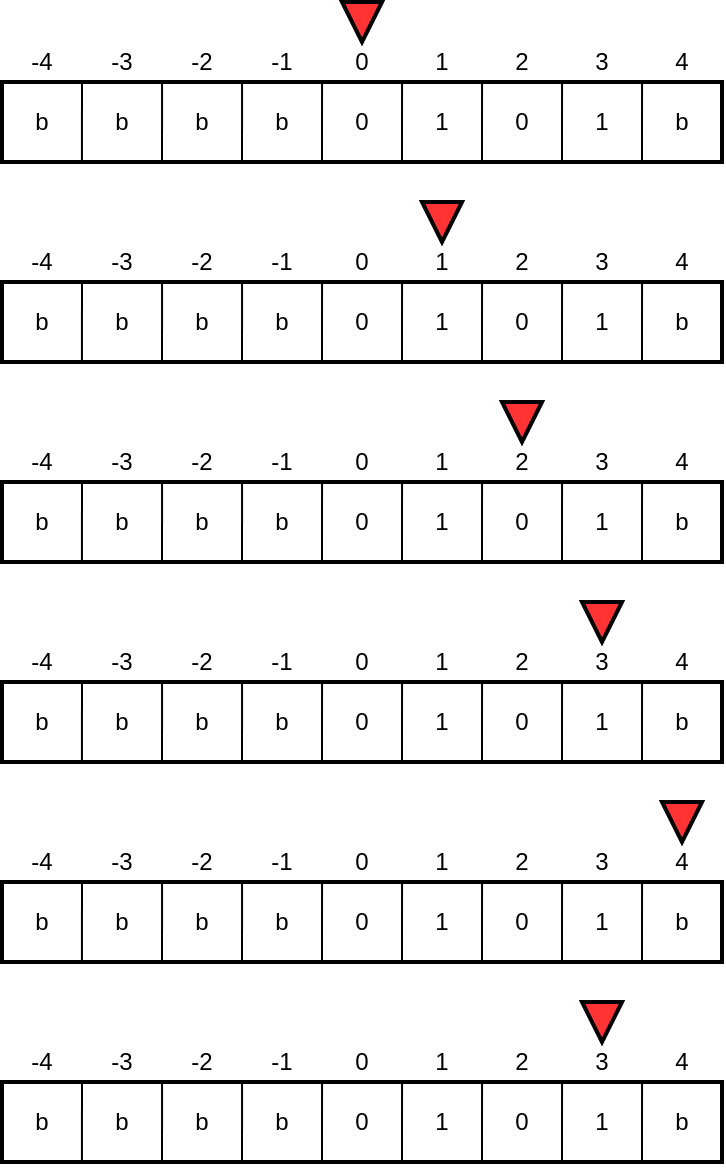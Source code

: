 <mxfile version="13.9.9" type="device"><diagram id="0_a1PcptejzcLHnTMhd3" name="Page-1"><mxGraphModel dx="763" dy="688" grid="1" gridSize="10" guides="1" tooltips="1" connect="1" arrows="1" fold="1" page="1" pageScale="1" pageWidth="2000" pageHeight="2000" math="0" shadow="0"><root><mxCell id="0"/><mxCell id="1" parent="0"/><mxCell id="qKKDzBN8SgNROnCCjUar-91" value="" style="group" vertex="1" connectable="0" parent="1"><mxGeometry x="360" y="360" width="360" height="60" as="geometry"/></mxCell><mxCell id="qKKDzBN8SgNROnCCjUar-11" value="" style="group" vertex="1" connectable="0" parent="qKKDzBN8SgNROnCCjUar-91"><mxGeometry y="20" width="360" height="40" as="geometry"/></mxCell><mxCell id="qKKDzBN8SgNROnCCjUar-1" value="" style="rounded=0;whiteSpace=wrap;html=1;fillColor=none;strokeWidth=2;" vertex="1" parent="qKKDzBN8SgNROnCCjUar-11"><mxGeometry width="360" height="40" as="geometry"/></mxCell><mxCell id="qKKDzBN8SgNROnCCjUar-2" value="" style="endArrow=none;html=1;exitX=0.111;exitY=1.025;exitDx=0;exitDy=0;exitPerimeter=0;" edge="1" parent="qKKDzBN8SgNROnCCjUar-11" source="qKKDzBN8SgNROnCCjUar-1"><mxGeometry width="50" height="50" relative="1" as="geometry"><mxPoint x="180" y="170" as="sourcePoint"/><mxPoint x="40" y="1" as="targetPoint"/></mxGeometry></mxCell><mxCell id="qKKDzBN8SgNROnCCjUar-3" value="" style="endArrow=none;html=1;exitX=0.111;exitY=1.025;exitDx=0;exitDy=0;exitPerimeter=0;" edge="1" parent="qKKDzBN8SgNROnCCjUar-11"><mxGeometry width="50" height="50" relative="1" as="geometry"><mxPoint x="80.0" y="40" as="sourcePoint"/><mxPoint x="80.04" as="targetPoint"/></mxGeometry></mxCell><mxCell id="qKKDzBN8SgNROnCCjUar-4" value="" style="endArrow=none;html=1;exitX=0.111;exitY=1.025;exitDx=0;exitDy=0;exitPerimeter=0;" edge="1" parent="qKKDzBN8SgNROnCCjUar-11"><mxGeometry width="50" height="50" relative="1" as="geometry"><mxPoint x="120" y="40" as="sourcePoint"/><mxPoint x="120.04" as="targetPoint"/></mxGeometry></mxCell><mxCell id="qKKDzBN8SgNROnCCjUar-6" value="" style="endArrow=none;html=1;exitX=0.111;exitY=1.025;exitDx=0;exitDy=0;exitPerimeter=0;" edge="1" parent="qKKDzBN8SgNROnCCjUar-11"><mxGeometry width="50" height="50" relative="1" as="geometry"><mxPoint x="160" y="40" as="sourcePoint"/><mxPoint x="160.04" as="targetPoint"/><Array as="points"><mxPoint x="160" y="20"/></Array></mxGeometry></mxCell><mxCell id="qKKDzBN8SgNROnCCjUar-7" value="" style="endArrow=none;html=1;exitX=0.111;exitY=1.025;exitDx=0;exitDy=0;exitPerimeter=0;" edge="1" parent="qKKDzBN8SgNROnCCjUar-11"><mxGeometry width="50" height="50" relative="1" as="geometry"><mxPoint x="200" y="40" as="sourcePoint"/><mxPoint x="200.04" as="targetPoint"/><Array as="points"><mxPoint x="200" y="20"/></Array></mxGeometry></mxCell><mxCell id="qKKDzBN8SgNROnCCjUar-8" value="" style="endArrow=none;html=1;exitX=0.111;exitY=1.025;exitDx=0;exitDy=0;exitPerimeter=0;" edge="1" parent="qKKDzBN8SgNROnCCjUar-11"><mxGeometry width="50" height="50" relative="1" as="geometry"><mxPoint x="240" y="40" as="sourcePoint"/><mxPoint x="240.04" as="targetPoint"/><Array as="points"><mxPoint x="240" y="20"/></Array></mxGeometry></mxCell><mxCell id="qKKDzBN8SgNROnCCjUar-9" value="" style="endArrow=none;html=1;exitX=0.111;exitY=1.025;exitDx=0;exitDy=0;exitPerimeter=0;" edge="1" parent="qKKDzBN8SgNROnCCjUar-11"><mxGeometry width="50" height="50" relative="1" as="geometry"><mxPoint x="280" y="40" as="sourcePoint"/><mxPoint x="280.04" as="targetPoint"/><Array as="points"><mxPoint x="280" y="20"/></Array></mxGeometry></mxCell><mxCell id="qKKDzBN8SgNROnCCjUar-10" value="" style="endArrow=none;html=1;exitX=0.111;exitY=1.025;exitDx=0;exitDy=0;exitPerimeter=0;" edge="1" parent="qKKDzBN8SgNROnCCjUar-11"><mxGeometry width="50" height="50" relative="1" as="geometry"><mxPoint x="320" y="40" as="sourcePoint"/><mxPoint x="320.04" as="targetPoint"/><Array as="points"><mxPoint x="320" y="20"/></Array></mxGeometry></mxCell><mxCell id="qKKDzBN8SgNROnCCjUar-82" value="b" style="text;html=1;strokeColor=none;fillColor=none;align=center;verticalAlign=middle;whiteSpace=wrap;rounded=0;" vertex="1" parent="qKKDzBN8SgNROnCCjUar-11"><mxGeometry y="10" width="40" height="20" as="geometry"/></mxCell><mxCell id="qKKDzBN8SgNROnCCjUar-83" value="b" style="text;html=1;strokeColor=none;fillColor=none;align=center;verticalAlign=middle;whiteSpace=wrap;rounded=0;" vertex="1" parent="qKKDzBN8SgNROnCCjUar-11"><mxGeometry x="40" y="10" width="40" height="20" as="geometry"/></mxCell><mxCell id="qKKDzBN8SgNROnCCjUar-84" value="b" style="text;html=1;strokeColor=none;fillColor=none;align=center;verticalAlign=middle;whiteSpace=wrap;rounded=0;" vertex="1" parent="qKKDzBN8SgNROnCCjUar-11"><mxGeometry x="80" y="10" width="40" height="20" as="geometry"/></mxCell><mxCell id="qKKDzBN8SgNROnCCjUar-85" value="b" style="text;html=1;strokeColor=none;fillColor=none;align=center;verticalAlign=middle;whiteSpace=wrap;rounded=0;" vertex="1" parent="qKKDzBN8SgNROnCCjUar-11"><mxGeometry x="120" y="10" width="40" height="20" as="geometry"/></mxCell><mxCell id="qKKDzBN8SgNROnCCjUar-86" value="0" style="text;html=1;strokeColor=none;fillColor=none;align=center;verticalAlign=middle;whiteSpace=wrap;rounded=0;" vertex="1" parent="qKKDzBN8SgNROnCCjUar-11"><mxGeometry x="160" y="10" width="40" height="20" as="geometry"/></mxCell><mxCell id="qKKDzBN8SgNROnCCjUar-87" value="1" style="text;html=1;strokeColor=none;fillColor=none;align=center;verticalAlign=middle;whiteSpace=wrap;rounded=0;" vertex="1" parent="qKKDzBN8SgNROnCCjUar-11"><mxGeometry x="200" y="10" width="40" height="20" as="geometry"/></mxCell><mxCell id="qKKDzBN8SgNROnCCjUar-88" value="0" style="text;html=1;strokeColor=none;fillColor=none;align=center;verticalAlign=middle;whiteSpace=wrap;rounded=0;" vertex="1" parent="qKKDzBN8SgNROnCCjUar-11"><mxGeometry x="240" y="10" width="40" height="20" as="geometry"/></mxCell><mxCell id="qKKDzBN8SgNROnCCjUar-89" value="1" style="text;html=1;strokeColor=none;fillColor=none;align=center;verticalAlign=middle;whiteSpace=wrap;rounded=0;" vertex="1" parent="qKKDzBN8SgNROnCCjUar-11"><mxGeometry x="280" y="10" width="40" height="20" as="geometry"/></mxCell><mxCell id="qKKDzBN8SgNROnCCjUar-90" value="b" style="text;html=1;strokeColor=none;fillColor=none;align=center;verticalAlign=middle;whiteSpace=wrap;rounded=0;" vertex="1" parent="qKKDzBN8SgNROnCCjUar-11"><mxGeometry x="320" y="10" width="40" height="20" as="geometry"/></mxCell><mxCell id="qKKDzBN8SgNROnCCjUar-32" value="0" style="text;html=1;strokeColor=none;fillColor=none;align=center;verticalAlign=middle;whiteSpace=wrap;rounded=0;" vertex="1" parent="qKKDzBN8SgNROnCCjUar-91"><mxGeometry x="160" width="40" height="20" as="geometry"/></mxCell><mxCell id="qKKDzBN8SgNROnCCjUar-33" value="1" style="text;html=1;strokeColor=none;fillColor=none;align=center;verticalAlign=middle;whiteSpace=wrap;rounded=0;" vertex="1" parent="qKKDzBN8SgNROnCCjUar-91"><mxGeometry x="200" width="40" height="20" as="geometry"/></mxCell><mxCell id="qKKDzBN8SgNROnCCjUar-34" value="2" style="text;html=1;strokeColor=none;fillColor=none;align=center;verticalAlign=middle;whiteSpace=wrap;rounded=0;" vertex="1" parent="qKKDzBN8SgNROnCCjUar-91"><mxGeometry x="240" width="40" height="20" as="geometry"/></mxCell><mxCell id="qKKDzBN8SgNROnCCjUar-35" value="3" style="text;html=1;strokeColor=none;fillColor=none;align=center;verticalAlign=middle;whiteSpace=wrap;rounded=0;" vertex="1" parent="qKKDzBN8SgNROnCCjUar-91"><mxGeometry x="280" width="40" height="20" as="geometry"/></mxCell><mxCell id="qKKDzBN8SgNROnCCjUar-36" value="4" style="text;html=1;strokeColor=none;fillColor=none;align=center;verticalAlign=middle;whiteSpace=wrap;rounded=0;" vertex="1" parent="qKKDzBN8SgNROnCCjUar-91"><mxGeometry x="320" width="40" height="20" as="geometry"/></mxCell><mxCell id="qKKDzBN8SgNROnCCjUar-37" value="-1" style="text;html=1;strokeColor=none;fillColor=none;align=center;verticalAlign=middle;whiteSpace=wrap;rounded=0;" vertex="1" parent="qKKDzBN8SgNROnCCjUar-91"><mxGeometry x="120" width="40" height="20" as="geometry"/></mxCell><mxCell id="qKKDzBN8SgNROnCCjUar-38" value="-2" style="text;html=1;strokeColor=none;fillColor=none;align=center;verticalAlign=middle;whiteSpace=wrap;rounded=0;" vertex="1" parent="qKKDzBN8SgNROnCCjUar-91"><mxGeometry x="80" width="40" height="20" as="geometry"/></mxCell><mxCell id="qKKDzBN8SgNROnCCjUar-39" value="-3" style="text;html=1;strokeColor=none;fillColor=none;align=center;verticalAlign=middle;whiteSpace=wrap;rounded=0;" vertex="1" parent="qKKDzBN8SgNROnCCjUar-91"><mxGeometry x="40" width="40" height="20" as="geometry"/></mxCell><mxCell id="qKKDzBN8SgNROnCCjUar-40" value="-4" style="text;html=1;strokeColor=none;fillColor=none;align=center;verticalAlign=middle;whiteSpace=wrap;rounded=0;" vertex="1" parent="qKKDzBN8SgNROnCCjUar-91"><mxGeometry width="40" height="20" as="geometry"/></mxCell><mxCell id="qKKDzBN8SgNROnCCjUar-92" value="" style="group" vertex="1" connectable="0" parent="1"><mxGeometry x="360" y="460" width="360" height="60" as="geometry"/></mxCell><mxCell id="qKKDzBN8SgNROnCCjUar-93" value="" style="group" vertex="1" connectable="0" parent="qKKDzBN8SgNROnCCjUar-92"><mxGeometry y="20" width="360" height="40" as="geometry"/></mxCell><mxCell id="qKKDzBN8SgNROnCCjUar-94" value="" style="rounded=0;whiteSpace=wrap;html=1;fillColor=none;strokeWidth=2;" vertex="1" parent="qKKDzBN8SgNROnCCjUar-93"><mxGeometry width="360" height="40" as="geometry"/></mxCell><mxCell id="qKKDzBN8SgNROnCCjUar-95" value="" style="endArrow=none;html=1;exitX=0.111;exitY=1.025;exitDx=0;exitDy=0;exitPerimeter=0;" edge="1" parent="qKKDzBN8SgNROnCCjUar-93" source="qKKDzBN8SgNROnCCjUar-94"><mxGeometry width="50" height="50" relative="1" as="geometry"><mxPoint x="180" y="170" as="sourcePoint"/><mxPoint x="40" y="1" as="targetPoint"/></mxGeometry></mxCell><mxCell id="qKKDzBN8SgNROnCCjUar-96" value="" style="endArrow=none;html=1;exitX=0.111;exitY=1.025;exitDx=0;exitDy=0;exitPerimeter=0;" edge="1" parent="qKKDzBN8SgNROnCCjUar-93"><mxGeometry width="50" height="50" relative="1" as="geometry"><mxPoint x="80.0" y="40" as="sourcePoint"/><mxPoint x="80.04" as="targetPoint"/></mxGeometry></mxCell><mxCell id="qKKDzBN8SgNROnCCjUar-97" value="" style="endArrow=none;html=1;exitX=0.111;exitY=1.025;exitDx=0;exitDy=0;exitPerimeter=0;" edge="1" parent="qKKDzBN8SgNROnCCjUar-93"><mxGeometry width="50" height="50" relative="1" as="geometry"><mxPoint x="120" y="40" as="sourcePoint"/><mxPoint x="120.04" as="targetPoint"/></mxGeometry></mxCell><mxCell id="qKKDzBN8SgNROnCCjUar-98" value="" style="endArrow=none;html=1;exitX=0.111;exitY=1.025;exitDx=0;exitDy=0;exitPerimeter=0;" edge="1" parent="qKKDzBN8SgNROnCCjUar-93"><mxGeometry width="50" height="50" relative="1" as="geometry"><mxPoint x="160" y="40" as="sourcePoint"/><mxPoint x="160.04" as="targetPoint"/><Array as="points"><mxPoint x="160" y="20"/></Array></mxGeometry></mxCell><mxCell id="qKKDzBN8SgNROnCCjUar-99" value="" style="endArrow=none;html=1;exitX=0.111;exitY=1.025;exitDx=0;exitDy=0;exitPerimeter=0;" edge="1" parent="qKKDzBN8SgNROnCCjUar-93"><mxGeometry width="50" height="50" relative="1" as="geometry"><mxPoint x="200" y="40" as="sourcePoint"/><mxPoint x="200.04" as="targetPoint"/><Array as="points"><mxPoint x="200" y="20"/></Array></mxGeometry></mxCell><mxCell id="qKKDzBN8SgNROnCCjUar-100" value="" style="endArrow=none;html=1;exitX=0.111;exitY=1.025;exitDx=0;exitDy=0;exitPerimeter=0;" edge="1" parent="qKKDzBN8SgNROnCCjUar-93"><mxGeometry width="50" height="50" relative="1" as="geometry"><mxPoint x="240" y="40" as="sourcePoint"/><mxPoint x="240.04" as="targetPoint"/><Array as="points"><mxPoint x="240" y="20"/></Array></mxGeometry></mxCell><mxCell id="qKKDzBN8SgNROnCCjUar-101" value="" style="endArrow=none;html=1;exitX=0.111;exitY=1.025;exitDx=0;exitDy=0;exitPerimeter=0;" edge="1" parent="qKKDzBN8SgNROnCCjUar-93"><mxGeometry width="50" height="50" relative="1" as="geometry"><mxPoint x="280" y="40" as="sourcePoint"/><mxPoint x="280.04" as="targetPoint"/><Array as="points"><mxPoint x="280" y="20"/></Array></mxGeometry></mxCell><mxCell id="qKKDzBN8SgNROnCCjUar-102" value="" style="endArrow=none;html=1;exitX=0.111;exitY=1.025;exitDx=0;exitDy=0;exitPerimeter=0;" edge="1" parent="qKKDzBN8SgNROnCCjUar-93"><mxGeometry width="50" height="50" relative="1" as="geometry"><mxPoint x="320" y="40" as="sourcePoint"/><mxPoint x="320.04" as="targetPoint"/><Array as="points"><mxPoint x="320" y="20"/></Array></mxGeometry></mxCell><mxCell id="qKKDzBN8SgNROnCCjUar-103" value="b" style="text;html=1;strokeColor=none;fillColor=none;align=center;verticalAlign=middle;whiteSpace=wrap;rounded=0;" vertex="1" parent="qKKDzBN8SgNROnCCjUar-93"><mxGeometry y="10" width="40" height="20" as="geometry"/></mxCell><mxCell id="qKKDzBN8SgNROnCCjUar-104" value="b" style="text;html=1;strokeColor=none;fillColor=none;align=center;verticalAlign=middle;whiteSpace=wrap;rounded=0;" vertex="1" parent="qKKDzBN8SgNROnCCjUar-93"><mxGeometry x="40" y="10" width="40" height="20" as="geometry"/></mxCell><mxCell id="qKKDzBN8SgNROnCCjUar-105" value="b" style="text;html=1;strokeColor=none;fillColor=none;align=center;verticalAlign=middle;whiteSpace=wrap;rounded=0;" vertex="1" parent="qKKDzBN8SgNROnCCjUar-93"><mxGeometry x="80" y="10" width="40" height="20" as="geometry"/></mxCell><mxCell id="qKKDzBN8SgNROnCCjUar-106" value="b" style="text;html=1;strokeColor=none;fillColor=none;align=center;verticalAlign=middle;whiteSpace=wrap;rounded=0;" vertex="1" parent="qKKDzBN8SgNROnCCjUar-93"><mxGeometry x="120" y="10" width="40" height="20" as="geometry"/></mxCell><mxCell id="qKKDzBN8SgNROnCCjUar-107" value="0" style="text;html=1;strokeColor=none;fillColor=none;align=center;verticalAlign=middle;whiteSpace=wrap;rounded=0;" vertex="1" parent="qKKDzBN8SgNROnCCjUar-93"><mxGeometry x="160" y="10" width="40" height="20" as="geometry"/></mxCell><mxCell id="qKKDzBN8SgNROnCCjUar-108" value="1" style="text;html=1;strokeColor=none;fillColor=none;align=center;verticalAlign=middle;whiteSpace=wrap;rounded=0;" vertex="1" parent="qKKDzBN8SgNROnCCjUar-93"><mxGeometry x="200" y="10" width="40" height="20" as="geometry"/></mxCell><mxCell id="qKKDzBN8SgNROnCCjUar-109" value="0" style="text;html=1;strokeColor=none;fillColor=none;align=center;verticalAlign=middle;whiteSpace=wrap;rounded=0;" vertex="1" parent="qKKDzBN8SgNROnCCjUar-93"><mxGeometry x="240" y="10" width="40" height="20" as="geometry"/></mxCell><mxCell id="qKKDzBN8SgNROnCCjUar-110" value="1" style="text;html=1;strokeColor=none;fillColor=none;align=center;verticalAlign=middle;whiteSpace=wrap;rounded=0;" vertex="1" parent="qKKDzBN8SgNROnCCjUar-93"><mxGeometry x="280" y="10" width="40" height="20" as="geometry"/></mxCell><mxCell id="qKKDzBN8SgNROnCCjUar-111" value="b" style="text;html=1;strokeColor=none;fillColor=none;align=center;verticalAlign=middle;whiteSpace=wrap;rounded=0;" vertex="1" parent="qKKDzBN8SgNROnCCjUar-93"><mxGeometry x="320" y="10" width="40" height="20" as="geometry"/></mxCell><mxCell id="qKKDzBN8SgNROnCCjUar-112" value="0" style="text;html=1;strokeColor=none;fillColor=none;align=center;verticalAlign=middle;whiteSpace=wrap;rounded=0;" vertex="1" parent="qKKDzBN8SgNROnCCjUar-92"><mxGeometry x="160" width="40" height="20" as="geometry"/></mxCell><mxCell id="qKKDzBN8SgNROnCCjUar-113" value="1" style="text;html=1;strokeColor=none;fillColor=none;align=center;verticalAlign=middle;whiteSpace=wrap;rounded=0;" vertex="1" parent="qKKDzBN8SgNROnCCjUar-92"><mxGeometry x="200" width="40" height="20" as="geometry"/></mxCell><mxCell id="qKKDzBN8SgNROnCCjUar-114" value="2" style="text;html=1;strokeColor=none;fillColor=none;align=center;verticalAlign=middle;whiteSpace=wrap;rounded=0;" vertex="1" parent="qKKDzBN8SgNROnCCjUar-92"><mxGeometry x="240" width="40" height="20" as="geometry"/></mxCell><mxCell id="qKKDzBN8SgNROnCCjUar-115" value="3" style="text;html=1;strokeColor=none;fillColor=none;align=center;verticalAlign=middle;whiteSpace=wrap;rounded=0;" vertex="1" parent="qKKDzBN8SgNROnCCjUar-92"><mxGeometry x="280" width="40" height="20" as="geometry"/></mxCell><mxCell id="qKKDzBN8SgNROnCCjUar-116" value="4" style="text;html=1;strokeColor=none;fillColor=none;align=center;verticalAlign=middle;whiteSpace=wrap;rounded=0;" vertex="1" parent="qKKDzBN8SgNROnCCjUar-92"><mxGeometry x="320" width="40" height="20" as="geometry"/></mxCell><mxCell id="qKKDzBN8SgNROnCCjUar-117" value="-1" style="text;html=1;strokeColor=none;fillColor=none;align=center;verticalAlign=middle;whiteSpace=wrap;rounded=0;" vertex="1" parent="qKKDzBN8SgNROnCCjUar-92"><mxGeometry x="120" width="40" height="20" as="geometry"/></mxCell><mxCell id="qKKDzBN8SgNROnCCjUar-118" value="-2" style="text;html=1;strokeColor=none;fillColor=none;align=center;verticalAlign=middle;whiteSpace=wrap;rounded=0;" vertex="1" parent="qKKDzBN8SgNROnCCjUar-92"><mxGeometry x="80" width="40" height="20" as="geometry"/></mxCell><mxCell id="qKKDzBN8SgNROnCCjUar-119" value="-3" style="text;html=1;strokeColor=none;fillColor=none;align=center;verticalAlign=middle;whiteSpace=wrap;rounded=0;" vertex="1" parent="qKKDzBN8SgNROnCCjUar-92"><mxGeometry x="40" width="40" height="20" as="geometry"/></mxCell><mxCell id="qKKDzBN8SgNROnCCjUar-120" value="-4" style="text;html=1;strokeColor=none;fillColor=none;align=center;verticalAlign=middle;whiteSpace=wrap;rounded=0;" vertex="1" parent="qKKDzBN8SgNROnCCjUar-92"><mxGeometry width="40" height="20" as="geometry"/></mxCell><mxCell id="qKKDzBN8SgNROnCCjUar-121" value="" style="group" vertex="1" connectable="0" parent="1"><mxGeometry x="360" y="560" width="360" height="60" as="geometry"/></mxCell><mxCell id="qKKDzBN8SgNROnCCjUar-122" value="" style="group" vertex="1" connectable="0" parent="qKKDzBN8SgNROnCCjUar-121"><mxGeometry y="20" width="360" height="40" as="geometry"/></mxCell><mxCell id="qKKDzBN8SgNROnCCjUar-123" value="" style="rounded=0;whiteSpace=wrap;html=1;fillColor=none;strokeWidth=2;" vertex="1" parent="qKKDzBN8SgNROnCCjUar-122"><mxGeometry width="360" height="40" as="geometry"/></mxCell><mxCell id="qKKDzBN8SgNROnCCjUar-124" value="" style="endArrow=none;html=1;exitX=0.111;exitY=1.025;exitDx=0;exitDy=0;exitPerimeter=0;" edge="1" parent="qKKDzBN8SgNROnCCjUar-122" source="qKKDzBN8SgNROnCCjUar-123"><mxGeometry width="50" height="50" relative="1" as="geometry"><mxPoint x="180" y="170" as="sourcePoint"/><mxPoint x="40" y="1" as="targetPoint"/></mxGeometry></mxCell><mxCell id="qKKDzBN8SgNROnCCjUar-125" value="" style="endArrow=none;html=1;exitX=0.111;exitY=1.025;exitDx=0;exitDy=0;exitPerimeter=0;" edge="1" parent="qKKDzBN8SgNROnCCjUar-122"><mxGeometry width="50" height="50" relative="1" as="geometry"><mxPoint x="80.0" y="40" as="sourcePoint"/><mxPoint x="80.04" as="targetPoint"/></mxGeometry></mxCell><mxCell id="qKKDzBN8SgNROnCCjUar-126" value="" style="endArrow=none;html=1;exitX=0.111;exitY=1.025;exitDx=0;exitDy=0;exitPerimeter=0;" edge="1" parent="qKKDzBN8SgNROnCCjUar-122"><mxGeometry width="50" height="50" relative="1" as="geometry"><mxPoint x="120" y="40" as="sourcePoint"/><mxPoint x="120.04" as="targetPoint"/></mxGeometry></mxCell><mxCell id="qKKDzBN8SgNROnCCjUar-127" value="" style="endArrow=none;html=1;exitX=0.111;exitY=1.025;exitDx=0;exitDy=0;exitPerimeter=0;" edge="1" parent="qKKDzBN8SgNROnCCjUar-122"><mxGeometry width="50" height="50" relative="1" as="geometry"><mxPoint x="160" y="40" as="sourcePoint"/><mxPoint x="160.04" as="targetPoint"/><Array as="points"><mxPoint x="160" y="20"/></Array></mxGeometry></mxCell><mxCell id="qKKDzBN8SgNROnCCjUar-128" value="" style="endArrow=none;html=1;exitX=0.111;exitY=1.025;exitDx=0;exitDy=0;exitPerimeter=0;" edge="1" parent="qKKDzBN8SgNROnCCjUar-122"><mxGeometry width="50" height="50" relative="1" as="geometry"><mxPoint x="200" y="40" as="sourcePoint"/><mxPoint x="200.04" as="targetPoint"/><Array as="points"><mxPoint x="200" y="20"/></Array></mxGeometry></mxCell><mxCell id="qKKDzBN8SgNROnCCjUar-129" value="" style="endArrow=none;html=1;exitX=0.111;exitY=1.025;exitDx=0;exitDy=0;exitPerimeter=0;" edge="1" parent="qKKDzBN8SgNROnCCjUar-122"><mxGeometry width="50" height="50" relative="1" as="geometry"><mxPoint x="240" y="40" as="sourcePoint"/><mxPoint x="240.04" as="targetPoint"/><Array as="points"><mxPoint x="240" y="20"/></Array></mxGeometry></mxCell><mxCell id="qKKDzBN8SgNROnCCjUar-130" value="" style="endArrow=none;html=1;exitX=0.111;exitY=1.025;exitDx=0;exitDy=0;exitPerimeter=0;" edge="1" parent="qKKDzBN8SgNROnCCjUar-122"><mxGeometry width="50" height="50" relative="1" as="geometry"><mxPoint x="280" y="40" as="sourcePoint"/><mxPoint x="280.04" as="targetPoint"/><Array as="points"><mxPoint x="280" y="20"/></Array></mxGeometry></mxCell><mxCell id="qKKDzBN8SgNROnCCjUar-131" value="" style="endArrow=none;html=1;exitX=0.111;exitY=1.025;exitDx=0;exitDy=0;exitPerimeter=0;" edge="1" parent="qKKDzBN8SgNROnCCjUar-122"><mxGeometry width="50" height="50" relative="1" as="geometry"><mxPoint x="320" y="40" as="sourcePoint"/><mxPoint x="320.04" as="targetPoint"/><Array as="points"><mxPoint x="320" y="20"/></Array></mxGeometry></mxCell><mxCell id="qKKDzBN8SgNROnCCjUar-132" value="b" style="text;html=1;strokeColor=none;fillColor=none;align=center;verticalAlign=middle;whiteSpace=wrap;rounded=0;" vertex="1" parent="qKKDzBN8SgNROnCCjUar-122"><mxGeometry y="10" width="40" height="20" as="geometry"/></mxCell><mxCell id="qKKDzBN8SgNROnCCjUar-133" value="b" style="text;html=1;strokeColor=none;fillColor=none;align=center;verticalAlign=middle;whiteSpace=wrap;rounded=0;" vertex="1" parent="qKKDzBN8SgNROnCCjUar-122"><mxGeometry x="40" y="10" width="40" height="20" as="geometry"/></mxCell><mxCell id="qKKDzBN8SgNROnCCjUar-134" value="b" style="text;html=1;strokeColor=none;fillColor=none;align=center;verticalAlign=middle;whiteSpace=wrap;rounded=0;" vertex="1" parent="qKKDzBN8SgNROnCCjUar-122"><mxGeometry x="80" y="10" width="40" height="20" as="geometry"/></mxCell><mxCell id="qKKDzBN8SgNROnCCjUar-135" value="b" style="text;html=1;strokeColor=none;fillColor=none;align=center;verticalAlign=middle;whiteSpace=wrap;rounded=0;" vertex="1" parent="qKKDzBN8SgNROnCCjUar-122"><mxGeometry x="120" y="10" width="40" height="20" as="geometry"/></mxCell><mxCell id="qKKDzBN8SgNROnCCjUar-136" value="0" style="text;html=1;strokeColor=none;fillColor=none;align=center;verticalAlign=middle;whiteSpace=wrap;rounded=0;" vertex="1" parent="qKKDzBN8SgNROnCCjUar-122"><mxGeometry x="160" y="10" width="40" height="20" as="geometry"/></mxCell><mxCell id="qKKDzBN8SgNROnCCjUar-137" value="1" style="text;html=1;strokeColor=none;fillColor=none;align=center;verticalAlign=middle;whiteSpace=wrap;rounded=0;" vertex="1" parent="qKKDzBN8SgNROnCCjUar-122"><mxGeometry x="200" y="10" width="40" height="20" as="geometry"/></mxCell><mxCell id="qKKDzBN8SgNROnCCjUar-138" value="0" style="text;html=1;strokeColor=none;fillColor=none;align=center;verticalAlign=middle;whiteSpace=wrap;rounded=0;" vertex="1" parent="qKKDzBN8SgNROnCCjUar-122"><mxGeometry x="240" y="10" width="40" height="20" as="geometry"/></mxCell><mxCell id="qKKDzBN8SgNROnCCjUar-139" value="1" style="text;html=1;strokeColor=none;fillColor=none;align=center;verticalAlign=middle;whiteSpace=wrap;rounded=0;" vertex="1" parent="qKKDzBN8SgNROnCCjUar-122"><mxGeometry x="280" y="10" width="40" height="20" as="geometry"/></mxCell><mxCell id="qKKDzBN8SgNROnCCjUar-140" value="b" style="text;html=1;strokeColor=none;fillColor=none;align=center;verticalAlign=middle;whiteSpace=wrap;rounded=0;" vertex="1" parent="qKKDzBN8SgNROnCCjUar-122"><mxGeometry x="320" y="10" width="40" height="20" as="geometry"/></mxCell><mxCell id="qKKDzBN8SgNROnCCjUar-141" value="0" style="text;html=1;strokeColor=none;fillColor=none;align=center;verticalAlign=middle;whiteSpace=wrap;rounded=0;" vertex="1" parent="qKKDzBN8SgNROnCCjUar-121"><mxGeometry x="160" width="40" height="20" as="geometry"/></mxCell><mxCell id="qKKDzBN8SgNROnCCjUar-142" value="1" style="text;html=1;strokeColor=none;fillColor=none;align=center;verticalAlign=middle;whiteSpace=wrap;rounded=0;" vertex="1" parent="qKKDzBN8SgNROnCCjUar-121"><mxGeometry x="200" width="40" height="20" as="geometry"/></mxCell><mxCell id="qKKDzBN8SgNROnCCjUar-143" value="2" style="text;html=1;strokeColor=none;fillColor=none;align=center;verticalAlign=middle;whiteSpace=wrap;rounded=0;" vertex="1" parent="qKKDzBN8SgNROnCCjUar-121"><mxGeometry x="240" width="40" height="20" as="geometry"/></mxCell><mxCell id="qKKDzBN8SgNROnCCjUar-144" value="3" style="text;html=1;strokeColor=none;fillColor=none;align=center;verticalAlign=middle;whiteSpace=wrap;rounded=0;" vertex="1" parent="qKKDzBN8SgNROnCCjUar-121"><mxGeometry x="280" width="40" height="20" as="geometry"/></mxCell><mxCell id="qKKDzBN8SgNROnCCjUar-145" value="4" style="text;html=1;strokeColor=none;fillColor=none;align=center;verticalAlign=middle;whiteSpace=wrap;rounded=0;" vertex="1" parent="qKKDzBN8SgNROnCCjUar-121"><mxGeometry x="320" width="40" height="20" as="geometry"/></mxCell><mxCell id="qKKDzBN8SgNROnCCjUar-146" value="-1" style="text;html=1;strokeColor=none;fillColor=none;align=center;verticalAlign=middle;whiteSpace=wrap;rounded=0;" vertex="1" parent="qKKDzBN8SgNROnCCjUar-121"><mxGeometry x="120" width="40" height="20" as="geometry"/></mxCell><mxCell id="qKKDzBN8SgNROnCCjUar-147" value="-2" style="text;html=1;strokeColor=none;fillColor=none;align=center;verticalAlign=middle;whiteSpace=wrap;rounded=0;" vertex="1" parent="qKKDzBN8SgNROnCCjUar-121"><mxGeometry x="80" width="40" height="20" as="geometry"/></mxCell><mxCell id="qKKDzBN8SgNROnCCjUar-148" value="-3" style="text;html=1;strokeColor=none;fillColor=none;align=center;verticalAlign=middle;whiteSpace=wrap;rounded=0;" vertex="1" parent="qKKDzBN8SgNROnCCjUar-121"><mxGeometry x="40" width="40" height="20" as="geometry"/></mxCell><mxCell id="qKKDzBN8SgNROnCCjUar-149" value="-4" style="text;html=1;strokeColor=none;fillColor=none;align=center;verticalAlign=middle;whiteSpace=wrap;rounded=0;" vertex="1" parent="qKKDzBN8SgNROnCCjUar-121"><mxGeometry width="40" height="20" as="geometry"/></mxCell><mxCell id="qKKDzBN8SgNROnCCjUar-150" value="" style="group" vertex="1" connectable="0" parent="1"><mxGeometry x="360" y="660" width="360" height="60" as="geometry"/></mxCell><mxCell id="qKKDzBN8SgNROnCCjUar-151" value="" style="group" vertex="1" connectable="0" parent="qKKDzBN8SgNROnCCjUar-150"><mxGeometry y="20" width="360" height="40" as="geometry"/></mxCell><mxCell id="qKKDzBN8SgNROnCCjUar-152" value="" style="rounded=0;whiteSpace=wrap;html=1;fillColor=none;strokeWidth=2;" vertex="1" parent="qKKDzBN8SgNROnCCjUar-151"><mxGeometry width="360" height="40" as="geometry"/></mxCell><mxCell id="qKKDzBN8SgNROnCCjUar-153" value="" style="endArrow=none;html=1;exitX=0.111;exitY=1.025;exitDx=0;exitDy=0;exitPerimeter=0;" edge="1" parent="qKKDzBN8SgNROnCCjUar-151" source="qKKDzBN8SgNROnCCjUar-152"><mxGeometry width="50" height="50" relative="1" as="geometry"><mxPoint x="180" y="170" as="sourcePoint"/><mxPoint x="40" y="1" as="targetPoint"/></mxGeometry></mxCell><mxCell id="qKKDzBN8SgNROnCCjUar-154" value="" style="endArrow=none;html=1;exitX=0.111;exitY=1.025;exitDx=0;exitDy=0;exitPerimeter=0;" edge="1" parent="qKKDzBN8SgNROnCCjUar-151"><mxGeometry width="50" height="50" relative="1" as="geometry"><mxPoint x="80.0" y="40" as="sourcePoint"/><mxPoint x="80.04" as="targetPoint"/></mxGeometry></mxCell><mxCell id="qKKDzBN8SgNROnCCjUar-155" value="" style="endArrow=none;html=1;exitX=0.111;exitY=1.025;exitDx=0;exitDy=0;exitPerimeter=0;" edge="1" parent="qKKDzBN8SgNROnCCjUar-151"><mxGeometry width="50" height="50" relative="1" as="geometry"><mxPoint x="120" y="40" as="sourcePoint"/><mxPoint x="120.04" as="targetPoint"/></mxGeometry></mxCell><mxCell id="qKKDzBN8SgNROnCCjUar-156" value="" style="endArrow=none;html=1;exitX=0.111;exitY=1.025;exitDx=0;exitDy=0;exitPerimeter=0;" edge="1" parent="qKKDzBN8SgNROnCCjUar-151"><mxGeometry width="50" height="50" relative="1" as="geometry"><mxPoint x="160" y="40" as="sourcePoint"/><mxPoint x="160.04" as="targetPoint"/><Array as="points"><mxPoint x="160" y="20"/></Array></mxGeometry></mxCell><mxCell id="qKKDzBN8SgNROnCCjUar-157" value="" style="endArrow=none;html=1;exitX=0.111;exitY=1.025;exitDx=0;exitDy=0;exitPerimeter=0;" edge="1" parent="qKKDzBN8SgNROnCCjUar-151"><mxGeometry width="50" height="50" relative="1" as="geometry"><mxPoint x="200" y="40" as="sourcePoint"/><mxPoint x="200.04" as="targetPoint"/><Array as="points"><mxPoint x="200" y="20"/></Array></mxGeometry></mxCell><mxCell id="qKKDzBN8SgNROnCCjUar-158" value="" style="endArrow=none;html=1;exitX=0.111;exitY=1.025;exitDx=0;exitDy=0;exitPerimeter=0;" edge="1" parent="qKKDzBN8SgNROnCCjUar-151"><mxGeometry width="50" height="50" relative="1" as="geometry"><mxPoint x="240" y="40" as="sourcePoint"/><mxPoint x="240.04" as="targetPoint"/><Array as="points"><mxPoint x="240" y="20"/></Array></mxGeometry></mxCell><mxCell id="qKKDzBN8SgNROnCCjUar-159" value="" style="endArrow=none;html=1;exitX=0.111;exitY=1.025;exitDx=0;exitDy=0;exitPerimeter=0;" edge="1" parent="qKKDzBN8SgNROnCCjUar-151"><mxGeometry width="50" height="50" relative="1" as="geometry"><mxPoint x="280" y="40" as="sourcePoint"/><mxPoint x="280.04" as="targetPoint"/><Array as="points"><mxPoint x="280" y="20"/></Array></mxGeometry></mxCell><mxCell id="qKKDzBN8SgNROnCCjUar-160" value="" style="endArrow=none;html=1;exitX=0.111;exitY=1.025;exitDx=0;exitDy=0;exitPerimeter=0;" edge="1" parent="qKKDzBN8SgNROnCCjUar-151"><mxGeometry width="50" height="50" relative="1" as="geometry"><mxPoint x="320" y="40" as="sourcePoint"/><mxPoint x="320.04" as="targetPoint"/><Array as="points"><mxPoint x="320" y="20"/></Array></mxGeometry></mxCell><mxCell id="qKKDzBN8SgNROnCCjUar-161" value="b" style="text;html=1;strokeColor=none;fillColor=none;align=center;verticalAlign=middle;whiteSpace=wrap;rounded=0;" vertex="1" parent="qKKDzBN8SgNROnCCjUar-151"><mxGeometry y="10" width="40" height="20" as="geometry"/></mxCell><mxCell id="qKKDzBN8SgNROnCCjUar-162" value="b" style="text;html=1;strokeColor=none;fillColor=none;align=center;verticalAlign=middle;whiteSpace=wrap;rounded=0;" vertex="1" parent="qKKDzBN8SgNROnCCjUar-151"><mxGeometry x="40" y="10" width="40" height="20" as="geometry"/></mxCell><mxCell id="qKKDzBN8SgNROnCCjUar-163" value="b" style="text;html=1;strokeColor=none;fillColor=none;align=center;verticalAlign=middle;whiteSpace=wrap;rounded=0;" vertex="1" parent="qKKDzBN8SgNROnCCjUar-151"><mxGeometry x="80" y="10" width="40" height="20" as="geometry"/></mxCell><mxCell id="qKKDzBN8SgNROnCCjUar-164" value="b" style="text;html=1;strokeColor=none;fillColor=none;align=center;verticalAlign=middle;whiteSpace=wrap;rounded=0;" vertex="1" parent="qKKDzBN8SgNROnCCjUar-151"><mxGeometry x="120" y="10" width="40" height="20" as="geometry"/></mxCell><mxCell id="qKKDzBN8SgNROnCCjUar-165" value="0" style="text;html=1;strokeColor=none;fillColor=none;align=center;verticalAlign=middle;whiteSpace=wrap;rounded=0;" vertex="1" parent="qKKDzBN8SgNROnCCjUar-151"><mxGeometry x="160" y="10" width="40" height="20" as="geometry"/></mxCell><mxCell id="qKKDzBN8SgNROnCCjUar-166" value="1" style="text;html=1;strokeColor=none;fillColor=none;align=center;verticalAlign=middle;whiteSpace=wrap;rounded=0;" vertex="1" parent="qKKDzBN8SgNROnCCjUar-151"><mxGeometry x="200" y="10" width="40" height="20" as="geometry"/></mxCell><mxCell id="qKKDzBN8SgNROnCCjUar-167" value="0" style="text;html=1;strokeColor=none;fillColor=none;align=center;verticalAlign=middle;whiteSpace=wrap;rounded=0;" vertex="1" parent="qKKDzBN8SgNROnCCjUar-151"><mxGeometry x="240" y="10" width="40" height="20" as="geometry"/></mxCell><mxCell id="qKKDzBN8SgNROnCCjUar-168" value="1" style="text;html=1;strokeColor=none;fillColor=none;align=center;verticalAlign=middle;whiteSpace=wrap;rounded=0;" vertex="1" parent="qKKDzBN8SgNROnCCjUar-151"><mxGeometry x="280" y="10" width="40" height="20" as="geometry"/></mxCell><mxCell id="qKKDzBN8SgNROnCCjUar-169" value="b" style="text;html=1;strokeColor=none;fillColor=none;align=center;verticalAlign=middle;whiteSpace=wrap;rounded=0;" vertex="1" parent="qKKDzBN8SgNROnCCjUar-151"><mxGeometry x="320" y="10" width="40" height="20" as="geometry"/></mxCell><mxCell id="qKKDzBN8SgNROnCCjUar-170" value="0" style="text;html=1;strokeColor=none;fillColor=none;align=center;verticalAlign=middle;whiteSpace=wrap;rounded=0;" vertex="1" parent="qKKDzBN8SgNROnCCjUar-150"><mxGeometry x="160" width="40" height="20" as="geometry"/></mxCell><mxCell id="qKKDzBN8SgNROnCCjUar-171" value="1" style="text;html=1;strokeColor=none;fillColor=none;align=center;verticalAlign=middle;whiteSpace=wrap;rounded=0;" vertex="1" parent="qKKDzBN8SgNROnCCjUar-150"><mxGeometry x="200" width="40" height="20" as="geometry"/></mxCell><mxCell id="qKKDzBN8SgNROnCCjUar-172" value="2" style="text;html=1;strokeColor=none;fillColor=none;align=center;verticalAlign=middle;whiteSpace=wrap;rounded=0;" vertex="1" parent="qKKDzBN8SgNROnCCjUar-150"><mxGeometry x="240" width="40" height="20" as="geometry"/></mxCell><mxCell id="qKKDzBN8SgNROnCCjUar-173" value="3" style="text;html=1;strokeColor=none;fillColor=none;align=center;verticalAlign=middle;whiteSpace=wrap;rounded=0;" vertex="1" parent="qKKDzBN8SgNROnCCjUar-150"><mxGeometry x="280" width="40" height="20" as="geometry"/></mxCell><mxCell id="qKKDzBN8SgNROnCCjUar-174" value="4" style="text;html=1;strokeColor=none;fillColor=none;align=center;verticalAlign=middle;whiteSpace=wrap;rounded=0;" vertex="1" parent="qKKDzBN8SgNROnCCjUar-150"><mxGeometry x="320" width="40" height="20" as="geometry"/></mxCell><mxCell id="qKKDzBN8SgNROnCCjUar-175" value="-1" style="text;html=1;strokeColor=none;fillColor=none;align=center;verticalAlign=middle;whiteSpace=wrap;rounded=0;" vertex="1" parent="qKKDzBN8SgNROnCCjUar-150"><mxGeometry x="120" width="40" height="20" as="geometry"/></mxCell><mxCell id="qKKDzBN8SgNROnCCjUar-176" value="-2" style="text;html=1;strokeColor=none;fillColor=none;align=center;verticalAlign=middle;whiteSpace=wrap;rounded=0;" vertex="1" parent="qKKDzBN8SgNROnCCjUar-150"><mxGeometry x="80" width="40" height="20" as="geometry"/></mxCell><mxCell id="qKKDzBN8SgNROnCCjUar-177" value="-3" style="text;html=1;strokeColor=none;fillColor=none;align=center;verticalAlign=middle;whiteSpace=wrap;rounded=0;" vertex="1" parent="qKKDzBN8SgNROnCCjUar-150"><mxGeometry x="40" width="40" height="20" as="geometry"/></mxCell><mxCell id="qKKDzBN8SgNROnCCjUar-178" value="-4" style="text;html=1;strokeColor=none;fillColor=none;align=center;verticalAlign=middle;whiteSpace=wrap;rounded=0;" vertex="1" parent="qKKDzBN8SgNROnCCjUar-150"><mxGeometry width="40" height="20" as="geometry"/></mxCell><mxCell id="qKKDzBN8SgNROnCCjUar-209" value="" style="group" vertex="1" connectable="0" parent="1"><mxGeometry x="360" y="760" width="360" height="60" as="geometry"/></mxCell><mxCell id="qKKDzBN8SgNROnCCjUar-210" value="" style="group" vertex="1" connectable="0" parent="qKKDzBN8SgNROnCCjUar-209"><mxGeometry y="20" width="360" height="40" as="geometry"/></mxCell><mxCell id="qKKDzBN8SgNROnCCjUar-211" value="" style="rounded=0;whiteSpace=wrap;html=1;fillColor=none;strokeWidth=2;" vertex="1" parent="qKKDzBN8SgNROnCCjUar-210"><mxGeometry width="360" height="40" as="geometry"/></mxCell><mxCell id="qKKDzBN8SgNROnCCjUar-212" value="" style="endArrow=none;html=1;exitX=0.111;exitY=1.025;exitDx=0;exitDy=0;exitPerimeter=0;" edge="1" parent="qKKDzBN8SgNROnCCjUar-210" source="qKKDzBN8SgNROnCCjUar-211"><mxGeometry width="50" height="50" relative="1" as="geometry"><mxPoint x="180" y="170" as="sourcePoint"/><mxPoint x="40" y="1" as="targetPoint"/></mxGeometry></mxCell><mxCell id="qKKDzBN8SgNROnCCjUar-213" value="" style="endArrow=none;html=1;exitX=0.111;exitY=1.025;exitDx=0;exitDy=0;exitPerimeter=0;" edge="1" parent="qKKDzBN8SgNROnCCjUar-210"><mxGeometry width="50" height="50" relative="1" as="geometry"><mxPoint x="80.0" y="40" as="sourcePoint"/><mxPoint x="80.04" as="targetPoint"/></mxGeometry></mxCell><mxCell id="qKKDzBN8SgNROnCCjUar-214" value="" style="endArrow=none;html=1;exitX=0.111;exitY=1.025;exitDx=0;exitDy=0;exitPerimeter=0;" edge="1" parent="qKKDzBN8SgNROnCCjUar-210"><mxGeometry width="50" height="50" relative="1" as="geometry"><mxPoint x="120" y="40" as="sourcePoint"/><mxPoint x="120.04" as="targetPoint"/></mxGeometry></mxCell><mxCell id="qKKDzBN8SgNROnCCjUar-215" value="" style="endArrow=none;html=1;exitX=0.111;exitY=1.025;exitDx=0;exitDy=0;exitPerimeter=0;" edge="1" parent="qKKDzBN8SgNROnCCjUar-210"><mxGeometry width="50" height="50" relative="1" as="geometry"><mxPoint x="160" y="40" as="sourcePoint"/><mxPoint x="160.04" as="targetPoint"/><Array as="points"><mxPoint x="160" y="20"/></Array></mxGeometry></mxCell><mxCell id="qKKDzBN8SgNROnCCjUar-216" value="" style="endArrow=none;html=1;exitX=0.111;exitY=1.025;exitDx=0;exitDy=0;exitPerimeter=0;" edge="1" parent="qKKDzBN8SgNROnCCjUar-210"><mxGeometry width="50" height="50" relative="1" as="geometry"><mxPoint x="200" y="40" as="sourcePoint"/><mxPoint x="200.04" as="targetPoint"/><Array as="points"><mxPoint x="200" y="20"/></Array></mxGeometry></mxCell><mxCell id="qKKDzBN8SgNROnCCjUar-217" value="" style="endArrow=none;html=1;exitX=0.111;exitY=1.025;exitDx=0;exitDy=0;exitPerimeter=0;" edge="1" parent="qKKDzBN8SgNROnCCjUar-210"><mxGeometry width="50" height="50" relative="1" as="geometry"><mxPoint x="240" y="40" as="sourcePoint"/><mxPoint x="240.04" as="targetPoint"/><Array as="points"><mxPoint x="240" y="20"/></Array></mxGeometry></mxCell><mxCell id="qKKDzBN8SgNROnCCjUar-218" value="" style="endArrow=none;html=1;exitX=0.111;exitY=1.025;exitDx=0;exitDy=0;exitPerimeter=0;" edge="1" parent="qKKDzBN8SgNROnCCjUar-210"><mxGeometry width="50" height="50" relative="1" as="geometry"><mxPoint x="280" y="40" as="sourcePoint"/><mxPoint x="280.04" as="targetPoint"/><Array as="points"><mxPoint x="280" y="20"/></Array></mxGeometry></mxCell><mxCell id="qKKDzBN8SgNROnCCjUar-219" value="" style="endArrow=none;html=1;exitX=0.111;exitY=1.025;exitDx=0;exitDy=0;exitPerimeter=0;" edge="1" parent="qKKDzBN8SgNROnCCjUar-210"><mxGeometry width="50" height="50" relative="1" as="geometry"><mxPoint x="320" y="40" as="sourcePoint"/><mxPoint x="320.04" as="targetPoint"/><Array as="points"><mxPoint x="320" y="20"/></Array></mxGeometry></mxCell><mxCell id="qKKDzBN8SgNROnCCjUar-220" value="b" style="text;html=1;strokeColor=none;fillColor=none;align=center;verticalAlign=middle;whiteSpace=wrap;rounded=0;" vertex="1" parent="qKKDzBN8SgNROnCCjUar-210"><mxGeometry y="10" width="40" height="20" as="geometry"/></mxCell><mxCell id="qKKDzBN8SgNROnCCjUar-221" value="b" style="text;html=1;strokeColor=none;fillColor=none;align=center;verticalAlign=middle;whiteSpace=wrap;rounded=0;" vertex="1" parent="qKKDzBN8SgNROnCCjUar-210"><mxGeometry x="40" y="10" width="40" height="20" as="geometry"/></mxCell><mxCell id="qKKDzBN8SgNROnCCjUar-222" value="b" style="text;html=1;strokeColor=none;fillColor=none;align=center;verticalAlign=middle;whiteSpace=wrap;rounded=0;" vertex="1" parent="qKKDzBN8SgNROnCCjUar-210"><mxGeometry x="80" y="10" width="40" height="20" as="geometry"/></mxCell><mxCell id="qKKDzBN8SgNROnCCjUar-223" value="b" style="text;html=1;strokeColor=none;fillColor=none;align=center;verticalAlign=middle;whiteSpace=wrap;rounded=0;" vertex="1" parent="qKKDzBN8SgNROnCCjUar-210"><mxGeometry x="120" y="10" width="40" height="20" as="geometry"/></mxCell><mxCell id="qKKDzBN8SgNROnCCjUar-224" value="0" style="text;html=1;strokeColor=none;fillColor=none;align=center;verticalAlign=middle;whiteSpace=wrap;rounded=0;" vertex="1" parent="qKKDzBN8SgNROnCCjUar-210"><mxGeometry x="160" y="10" width="40" height="20" as="geometry"/></mxCell><mxCell id="qKKDzBN8SgNROnCCjUar-225" value="1" style="text;html=1;strokeColor=none;fillColor=none;align=center;verticalAlign=middle;whiteSpace=wrap;rounded=0;" vertex="1" parent="qKKDzBN8SgNROnCCjUar-210"><mxGeometry x="200" y="10" width="40" height="20" as="geometry"/></mxCell><mxCell id="qKKDzBN8SgNROnCCjUar-226" value="0" style="text;html=1;strokeColor=none;fillColor=none;align=center;verticalAlign=middle;whiteSpace=wrap;rounded=0;" vertex="1" parent="qKKDzBN8SgNROnCCjUar-210"><mxGeometry x="240" y="10" width="40" height="20" as="geometry"/></mxCell><mxCell id="qKKDzBN8SgNROnCCjUar-227" value="1" style="text;html=1;strokeColor=none;fillColor=none;align=center;verticalAlign=middle;whiteSpace=wrap;rounded=0;" vertex="1" parent="qKKDzBN8SgNROnCCjUar-210"><mxGeometry x="280" y="10" width="40" height="20" as="geometry"/></mxCell><mxCell id="qKKDzBN8SgNROnCCjUar-228" value="b" style="text;html=1;strokeColor=none;fillColor=none;align=center;verticalAlign=middle;whiteSpace=wrap;rounded=0;" vertex="1" parent="qKKDzBN8SgNROnCCjUar-210"><mxGeometry x="320" y="10" width="40" height="20" as="geometry"/></mxCell><mxCell id="qKKDzBN8SgNROnCCjUar-229" value="0" style="text;html=1;strokeColor=none;fillColor=none;align=center;verticalAlign=middle;whiteSpace=wrap;rounded=0;" vertex="1" parent="qKKDzBN8SgNROnCCjUar-209"><mxGeometry x="160" width="40" height="20" as="geometry"/></mxCell><mxCell id="qKKDzBN8SgNROnCCjUar-230" value="1" style="text;html=1;strokeColor=none;fillColor=none;align=center;verticalAlign=middle;whiteSpace=wrap;rounded=0;" vertex="1" parent="qKKDzBN8SgNROnCCjUar-209"><mxGeometry x="200" width="40" height="20" as="geometry"/></mxCell><mxCell id="qKKDzBN8SgNROnCCjUar-231" value="2" style="text;html=1;strokeColor=none;fillColor=none;align=center;verticalAlign=middle;whiteSpace=wrap;rounded=0;" vertex="1" parent="qKKDzBN8SgNROnCCjUar-209"><mxGeometry x="240" width="40" height="20" as="geometry"/></mxCell><mxCell id="qKKDzBN8SgNROnCCjUar-232" value="3" style="text;html=1;strokeColor=none;fillColor=none;align=center;verticalAlign=middle;whiteSpace=wrap;rounded=0;" vertex="1" parent="qKKDzBN8SgNROnCCjUar-209"><mxGeometry x="280" width="40" height="20" as="geometry"/></mxCell><mxCell id="qKKDzBN8SgNROnCCjUar-233" value="4" style="text;html=1;strokeColor=none;fillColor=none;align=center;verticalAlign=middle;whiteSpace=wrap;rounded=0;" vertex="1" parent="qKKDzBN8SgNROnCCjUar-209"><mxGeometry x="320" width="40" height="20" as="geometry"/></mxCell><mxCell id="qKKDzBN8SgNROnCCjUar-234" value="-1" style="text;html=1;strokeColor=none;fillColor=none;align=center;verticalAlign=middle;whiteSpace=wrap;rounded=0;" vertex="1" parent="qKKDzBN8SgNROnCCjUar-209"><mxGeometry x="120" width="40" height="20" as="geometry"/></mxCell><mxCell id="qKKDzBN8SgNROnCCjUar-235" value="-2" style="text;html=1;strokeColor=none;fillColor=none;align=center;verticalAlign=middle;whiteSpace=wrap;rounded=0;" vertex="1" parent="qKKDzBN8SgNROnCCjUar-209"><mxGeometry x="80" width="40" height="20" as="geometry"/></mxCell><mxCell id="qKKDzBN8SgNROnCCjUar-236" value="-3" style="text;html=1;strokeColor=none;fillColor=none;align=center;verticalAlign=middle;whiteSpace=wrap;rounded=0;" vertex="1" parent="qKKDzBN8SgNROnCCjUar-209"><mxGeometry x="40" width="40" height="20" as="geometry"/></mxCell><mxCell id="qKKDzBN8SgNROnCCjUar-237" value="-4" style="text;html=1;strokeColor=none;fillColor=none;align=center;verticalAlign=middle;whiteSpace=wrap;rounded=0;" vertex="1" parent="qKKDzBN8SgNROnCCjUar-209"><mxGeometry width="40" height="20" as="geometry"/></mxCell><mxCell id="qKKDzBN8SgNROnCCjUar-241" value="" style="triangle;whiteSpace=wrap;html=1;strokeWidth=2;fillColor=#FF3333;direction=south;" vertex="1" parent="1"><mxGeometry x="610" y="540" width="20" height="20" as="geometry"/></mxCell><mxCell id="qKKDzBN8SgNROnCCjUar-242" value="" style="triangle;whiteSpace=wrap;html=1;strokeWidth=2;fillColor=#FF3333;direction=south;" vertex="1" parent="1"><mxGeometry x="570" y="440" width="20" height="20" as="geometry"/></mxCell><mxCell id="qKKDzBN8SgNROnCCjUar-243" value="" style="triangle;whiteSpace=wrap;html=1;strokeWidth=2;fillColor=#FF3333;direction=south;" vertex="1" parent="1"><mxGeometry x="530" y="340" width="20" height="20" as="geometry"/></mxCell><mxCell id="qKKDzBN8SgNROnCCjUar-244" value="" style="triangle;whiteSpace=wrap;html=1;strokeWidth=2;fillColor=#FF3333;direction=south;" vertex="1" parent="1"><mxGeometry x="650" y="640" width="20" height="20" as="geometry"/></mxCell><mxCell id="qKKDzBN8SgNROnCCjUar-245" value="" style="triangle;whiteSpace=wrap;html=1;strokeWidth=2;fillColor=#FF3333;direction=south;" vertex="1" parent="1"><mxGeometry x="690" y="740" width="20" height="20" as="geometry"/></mxCell><mxCell id="qKKDzBN8SgNROnCCjUar-246" value="" style="group" vertex="1" connectable="0" parent="1"><mxGeometry x="360" y="860" width="360" height="60" as="geometry"/></mxCell><mxCell id="qKKDzBN8SgNROnCCjUar-247" value="" style="group" vertex="1" connectable="0" parent="qKKDzBN8SgNROnCCjUar-246"><mxGeometry y="20" width="360" height="40" as="geometry"/></mxCell><mxCell id="qKKDzBN8SgNROnCCjUar-248" value="" style="rounded=0;whiteSpace=wrap;html=1;fillColor=none;strokeWidth=2;" vertex="1" parent="qKKDzBN8SgNROnCCjUar-247"><mxGeometry width="360" height="40" as="geometry"/></mxCell><mxCell id="qKKDzBN8SgNROnCCjUar-249" value="" style="endArrow=none;html=1;exitX=0.111;exitY=1.025;exitDx=0;exitDy=0;exitPerimeter=0;" edge="1" parent="qKKDzBN8SgNROnCCjUar-247" source="qKKDzBN8SgNROnCCjUar-248"><mxGeometry width="50" height="50" relative="1" as="geometry"><mxPoint x="180" y="170" as="sourcePoint"/><mxPoint x="40" y="1" as="targetPoint"/></mxGeometry></mxCell><mxCell id="qKKDzBN8SgNROnCCjUar-250" value="" style="endArrow=none;html=1;exitX=0.111;exitY=1.025;exitDx=0;exitDy=0;exitPerimeter=0;" edge="1" parent="qKKDzBN8SgNROnCCjUar-247"><mxGeometry width="50" height="50" relative="1" as="geometry"><mxPoint x="80.0" y="40" as="sourcePoint"/><mxPoint x="80.04" as="targetPoint"/></mxGeometry></mxCell><mxCell id="qKKDzBN8SgNROnCCjUar-251" value="" style="endArrow=none;html=1;exitX=0.111;exitY=1.025;exitDx=0;exitDy=0;exitPerimeter=0;" edge="1" parent="qKKDzBN8SgNROnCCjUar-247"><mxGeometry width="50" height="50" relative="1" as="geometry"><mxPoint x="120" y="40" as="sourcePoint"/><mxPoint x="120.04" as="targetPoint"/></mxGeometry></mxCell><mxCell id="qKKDzBN8SgNROnCCjUar-252" value="" style="endArrow=none;html=1;exitX=0.111;exitY=1.025;exitDx=0;exitDy=0;exitPerimeter=0;" edge="1" parent="qKKDzBN8SgNROnCCjUar-247"><mxGeometry width="50" height="50" relative="1" as="geometry"><mxPoint x="160" y="40" as="sourcePoint"/><mxPoint x="160.04" as="targetPoint"/><Array as="points"><mxPoint x="160" y="20"/></Array></mxGeometry></mxCell><mxCell id="qKKDzBN8SgNROnCCjUar-253" value="" style="endArrow=none;html=1;exitX=0.111;exitY=1.025;exitDx=0;exitDy=0;exitPerimeter=0;" edge="1" parent="qKKDzBN8SgNROnCCjUar-247"><mxGeometry width="50" height="50" relative="1" as="geometry"><mxPoint x="200" y="40" as="sourcePoint"/><mxPoint x="200.04" as="targetPoint"/><Array as="points"><mxPoint x="200" y="20"/></Array></mxGeometry></mxCell><mxCell id="qKKDzBN8SgNROnCCjUar-254" value="" style="endArrow=none;html=1;exitX=0.111;exitY=1.025;exitDx=0;exitDy=0;exitPerimeter=0;" edge="1" parent="qKKDzBN8SgNROnCCjUar-247"><mxGeometry width="50" height="50" relative="1" as="geometry"><mxPoint x="240" y="40" as="sourcePoint"/><mxPoint x="240.04" as="targetPoint"/><Array as="points"><mxPoint x="240" y="20"/></Array></mxGeometry></mxCell><mxCell id="qKKDzBN8SgNROnCCjUar-255" value="" style="endArrow=none;html=1;exitX=0.111;exitY=1.025;exitDx=0;exitDy=0;exitPerimeter=0;" edge="1" parent="qKKDzBN8SgNROnCCjUar-247"><mxGeometry width="50" height="50" relative="1" as="geometry"><mxPoint x="280" y="40" as="sourcePoint"/><mxPoint x="280.04" as="targetPoint"/><Array as="points"><mxPoint x="280" y="20"/></Array></mxGeometry></mxCell><mxCell id="qKKDzBN8SgNROnCCjUar-256" value="" style="endArrow=none;html=1;exitX=0.111;exitY=1.025;exitDx=0;exitDy=0;exitPerimeter=0;" edge="1" parent="qKKDzBN8SgNROnCCjUar-247"><mxGeometry width="50" height="50" relative="1" as="geometry"><mxPoint x="320" y="40" as="sourcePoint"/><mxPoint x="320.04" as="targetPoint"/><Array as="points"><mxPoint x="320" y="20"/></Array></mxGeometry></mxCell><mxCell id="qKKDzBN8SgNROnCCjUar-257" value="b" style="text;html=1;strokeColor=none;fillColor=none;align=center;verticalAlign=middle;whiteSpace=wrap;rounded=0;" vertex="1" parent="qKKDzBN8SgNROnCCjUar-247"><mxGeometry y="10" width="40" height="20" as="geometry"/></mxCell><mxCell id="qKKDzBN8SgNROnCCjUar-258" value="b" style="text;html=1;strokeColor=none;fillColor=none;align=center;verticalAlign=middle;whiteSpace=wrap;rounded=0;" vertex="1" parent="qKKDzBN8SgNROnCCjUar-247"><mxGeometry x="40" y="10" width="40" height="20" as="geometry"/></mxCell><mxCell id="qKKDzBN8SgNROnCCjUar-259" value="b" style="text;html=1;strokeColor=none;fillColor=none;align=center;verticalAlign=middle;whiteSpace=wrap;rounded=0;" vertex="1" parent="qKKDzBN8SgNROnCCjUar-247"><mxGeometry x="80" y="10" width="40" height="20" as="geometry"/></mxCell><mxCell id="qKKDzBN8SgNROnCCjUar-260" value="b" style="text;html=1;strokeColor=none;fillColor=none;align=center;verticalAlign=middle;whiteSpace=wrap;rounded=0;" vertex="1" parent="qKKDzBN8SgNROnCCjUar-247"><mxGeometry x="120" y="10" width="40" height="20" as="geometry"/></mxCell><mxCell id="qKKDzBN8SgNROnCCjUar-261" value="0" style="text;html=1;strokeColor=none;fillColor=none;align=center;verticalAlign=middle;whiteSpace=wrap;rounded=0;" vertex="1" parent="qKKDzBN8SgNROnCCjUar-247"><mxGeometry x="160" y="10" width="40" height="20" as="geometry"/></mxCell><mxCell id="qKKDzBN8SgNROnCCjUar-262" value="1" style="text;html=1;strokeColor=none;fillColor=none;align=center;verticalAlign=middle;whiteSpace=wrap;rounded=0;" vertex="1" parent="qKKDzBN8SgNROnCCjUar-247"><mxGeometry x="200" y="10" width="40" height="20" as="geometry"/></mxCell><mxCell id="qKKDzBN8SgNROnCCjUar-263" value="0" style="text;html=1;strokeColor=none;fillColor=none;align=center;verticalAlign=middle;whiteSpace=wrap;rounded=0;" vertex="1" parent="qKKDzBN8SgNROnCCjUar-247"><mxGeometry x="240" y="10" width="40" height="20" as="geometry"/></mxCell><mxCell id="qKKDzBN8SgNROnCCjUar-264" value="1" style="text;html=1;strokeColor=none;fillColor=none;align=center;verticalAlign=middle;whiteSpace=wrap;rounded=0;" vertex="1" parent="qKKDzBN8SgNROnCCjUar-247"><mxGeometry x="280" y="10" width="40" height="20" as="geometry"/></mxCell><mxCell id="qKKDzBN8SgNROnCCjUar-265" value="b" style="text;html=1;strokeColor=none;fillColor=none;align=center;verticalAlign=middle;whiteSpace=wrap;rounded=0;" vertex="1" parent="qKKDzBN8SgNROnCCjUar-247"><mxGeometry x="320" y="10" width="40" height="20" as="geometry"/></mxCell><mxCell id="qKKDzBN8SgNROnCCjUar-266" value="0" style="text;html=1;strokeColor=none;fillColor=none;align=center;verticalAlign=middle;whiteSpace=wrap;rounded=0;" vertex="1" parent="qKKDzBN8SgNROnCCjUar-246"><mxGeometry x="160" width="40" height="20" as="geometry"/></mxCell><mxCell id="qKKDzBN8SgNROnCCjUar-267" value="1" style="text;html=1;strokeColor=none;fillColor=none;align=center;verticalAlign=middle;whiteSpace=wrap;rounded=0;" vertex="1" parent="qKKDzBN8SgNROnCCjUar-246"><mxGeometry x="200" width="40" height="20" as="geometry"/></mxCell><mxCell id="qKKDzBN8SgNROnCCjUar-268" value="2" style="text;html=1;strokeColor=none;fillColor=none;align=center;verticalAlign=middle;whiteSpace=wrap;rounded=0;" vertex="1" parent="qKKDzBN8SgNROnCCjUar-246"><mxGeometry x="240" width="40" height="20" as="geometry"/></mxCell><mxCell id="qKKDzBN8SgNROnCCjUar-269" value="3" style="text;html=1;strokeColor=none;fillColor=none;align=center;verticalAlign=middle;whiteSpace=wrap;rounded=0;" vertex="1" parent="qKKDzBN8SgNROnCCjUar-246"><mxGeometry x="280" width="40" height="20" as="geometry"/></mxCell><mxCell id="qKKDzBN8SgNROnCCjUar-270" value="4" style="text;html=1;strokeColor=none;fillColor=none;align=center;verticalAlign=middle;whiteSpace=wrap;rounded=0;" vertex="1" parent="qKKDzBN8SgNROnCCjUar-246"><mxGeometry x="320" width="40" height="20" as="geometry"/></mxCell><mxCell id="qKKDzBN8SgNROnCCjUar-271" value="-1" style="text;html=1;strokeColor=none;fillColor=none;align=center;verticalAlign=middle;whiteSpace=wrap;rounded=0;" vertex="1" parent="qKKDzBN8SgNROnCCjUar-246"><mxGeometry x="120" width="40" height="20" as="geometry"/></mxCell><mxCell id="qKKDzBN8SgNROnCCjUar-272" value="-2" style="text;html=1;strokeColor=none;fillColor=none;align=center;verticalAlign=middle;whiteSpace=wrap;rounded=0;" vertex="1" parent="qKKDzBN8SgNROnCCjUar-246"><mxGeometry x="80" width="40" height="20" as="geometry"/></mxCell><mxCell id="qKKDzBN8SgNROnCCjUar-273" value="-3" style="text;html=1;strokeColor=none;fillColor=none;align=center;verticalAlign=middle;whiteSpace=wrap;rounded=0;" vertex="1" parent="qKKDzBN8SgNROnCCjUar-246"><mxGeometry x="40" width="40" height="20" as="geometry"/></mxCell><mxCell id="qKKDzBN8SgNROnCCjUar-274" value="-4" style="text;html=1;strokeColor=none;fillColor=none;align=center;verticalAlign=middle;whiteSpace=wrap;rounded=0;" vertex="1" parent="qKKDzBN8SgNROnCCjUar-246"><mxGeometry width="40" height="20" as="geometry"/></mxCell><mxCell id="qKKDzBN8SgNROnCCjUar-275" value="" style="triangle;whiteSpace=wrap;html=1;strokeWidth=2;fillColor=#FF3333;direction=south;" vertex="1" parent="1"><mxGeometry x="650" y="840" width="20" height="20" as="geometry"/></mxCell></root></mxGraphModel></diagram></mxfile>